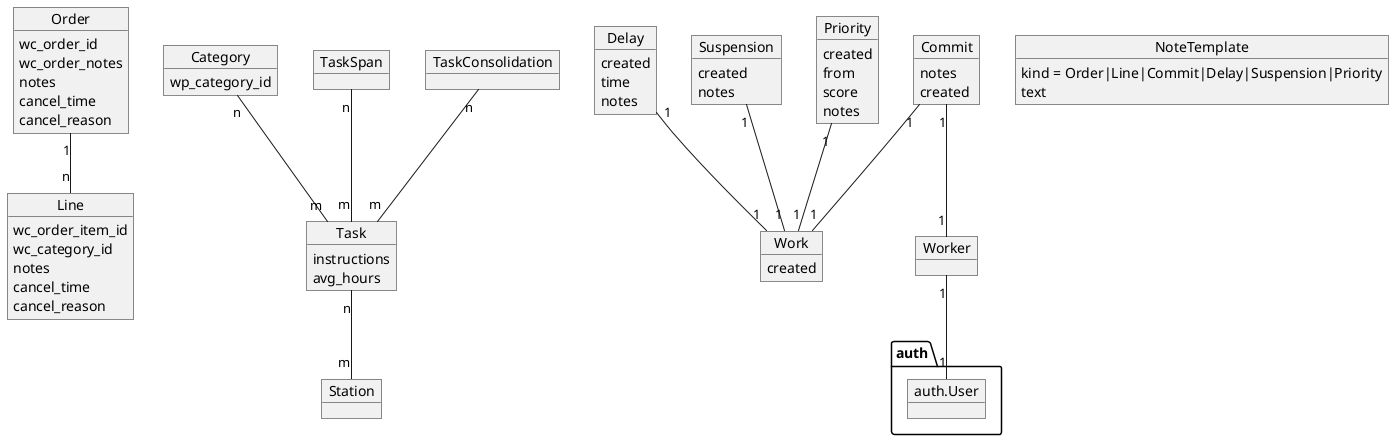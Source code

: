 @startuml

/'

When an order is completed (or reaches a configured completion state) in a
WooCommerce site, a plugin notifies the Iris site with the order details. This
details are stored in the models `Order` and `Line`. Both models keep the
corresponding Wordpress ids and a custom `notes` field to track extra
information provided by the plugin or recorded while working in the Iris site.
The items in the model `Line` also keep an identifier for the WooCommerce
category. Also, an extra field will keep track of the order notes specified in
the WooCommerce site (also using the plugin).

'/

object Order
object Line

Order "1" -- "n" Line

Order : wc_order_id
Order : wc_order_notes
Order : notes

Line : wc_order_item_id
Line : wc_category_id
Line : notes

/'

In the Iris site, another model called `Category` maps each WooCommerce
category identifier with a set of items in the model `Task`. Each task has
also individual `instructions`.

When a new item is created in the model `Line`, the category is checked and the
appropriate set of actual tasks are created as entries in a model called
`Work`. Each of this works, when completed, will span extra works according to
another model called `TaskSpan`. Also, some tasks will be spawned when a set of
tasks for the same line are completed (only when they are all completed).  This
tasks depending on sets of tasks are kept in the model `TaskConsolidation`.

'/

object Category

Category : wp_category_id

object Task

Category "n" -- "m" Task

Task : instructions

object Work
object TaskSpan
object TaskConsolidation

TaskSpan "n" -- "m" Task
TaskConsolidation "n" -- "m" Task

/'

The items in the models `Task`, `Category`, `TaskSpan` and `TaskConsolidation`
represent trees of works needed to consider an order fulfilled.

The works can be completed by any worker, identified in the model `Worker` and
connected to an Django `User`. The works are marked as completed creating a
new item in another model called `Commit`. This commits also have `notes`.

'/

object Worker
object auth.User

Worker "1" -- "1" auth.User

object Commit

Commit "1" -- "1" Worker
Commit "1" -- "1" Work

Commit : notes

/'

The items in `Work` and `Commit` are timestamped to keep track of the amount
of time needed by each item in an Order and offer proper estimations and
reports. For the estimations, information about average times needed per task
will be recorded in the `Task` model.

'/

Work : created
Commit : created
Task : avg_hours

/'

Each order and line can be canceled with a `reason` field. Either in the Iris
site or by the WooCommerce plugin.

Deletion of orders or lines will be notified to Iris to have the time and
reason updated. Reason will be a custom text like "Deleted in WooCommerce.".

When two orders are related because of a cancellation (ex: a correct new order
replaced an incorrect obsolete one) the operator in the WooCommerce site can
add this information in the order notes (and they will be notified by the
plugin, as said above).

'/

Order : cancel_time
Order : cancel_reason
Line : cancel_time
Line : cancel_reason

/'

The main purpose of the Iris site is to keep a list of station profiles in a
`Station` model and offer a detail page for each station when the workers in
the station can see the tasks pending work and the information needed for each
task. The secondary purpose is to help with the estimation of order completion
times and the tertiary purpose is to offer insights into work efficiency and
performance.

'/

object Station

Task "n" -- "m" Station

/'

The interface will be keep as simple as possible and will have utilities to
ease the interaction using touch screens. A simple way to switch between
workers profiles or an alternative should be provided. Also, a system for
adding common notes using a few touches may be helpful.

'/

object NoteTemplate
NoteTemplate : kind = Order|Line|Commit|Delay|Suspension|Priority
NoteTemplate : text

/'

Abnormal workflows in works will be handled using extra models:

'/

/'

- The `Delay` model, with a specific time specified to hide the work in the
  station during that time and a note.

'/

object Delay

Delay "1" -- "1" Work

Delay : created
Delay : time
Delay : notes

/'

- The `Suspension` model, for halts in works without time estimations, also
  with a note.

'/

object Suspension

Suspension "1" -- "1" Work

Suspension : created
Suspension : notes

/'

- The `Priority` model, to give extra priority to certain work from a specific
  date. This will override the default FIFO order for works with a different
  score. The higher the score the higher the priority.

'/

object Priority

Priority "1" -- "1" Work

Priority : created
Priority : from
Priority : score
Priority : notes

/'

A system of alerts to handle delays or suspensions is also considerably
useful to have, but in the meantime, an screen to show them should be enough.

'/

@enduml
